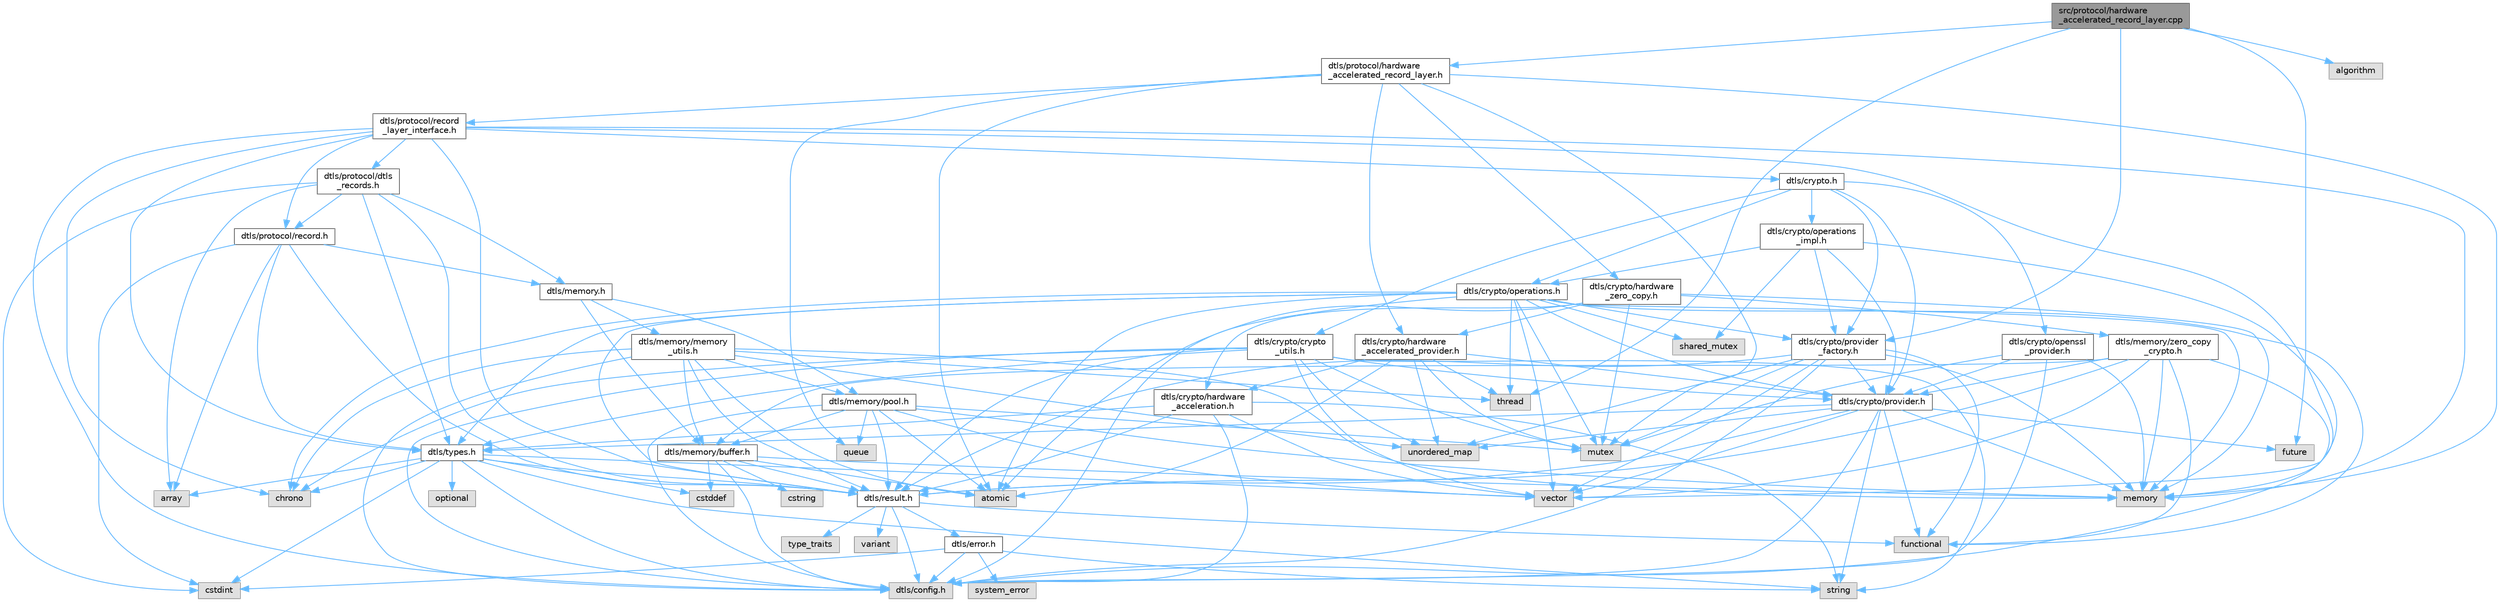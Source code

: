 digraph "src/protocol/hardware_accelerated_record_layer.cpp"
{
 // LATEX_PDF_SIZE
  bgcolor="transparent";
  edge [fontname=Helvetica,fontsize=10,labelfontname=Helvetica,labelfontsize=10];
  node [fontname=Helvetica,fontsize=10,shape=box,height=0.2,width=0.4];
  Node1 [id="Node000001",label="src/protocol/hardware\l_accelerated_record_layer.cpp",height=0.2,width=0.4,color="gray40", fillcolor="grey60", style="filled", fontcolor="black",tooltip=" "];
  Node1 -> Node2 [id="edge1_Node000001_Node000002",color="steelblue1",style="solid",tooltip=" "];
  Node2 [id="Node000002",label="dtls/protocol/hardware\l_accelerated_record_layer.h",height=0.2,width=0.4,color="grey40", fillcolor="white", style="filled",URL="$hardware__accelerated__record__layer_8h.html",tooltip=" "];
  Node2 -> Node3 [id="edge2_Node000002_Node000003",color="steelblue1",style="solid",tooltip=" "];
  Node3 [id="Node000003",label="dtls/protocol/record\l_layer_interface.h",height=0.2,width=0.4,color="grey40", fillcolor="white", style="filled",URL="$record__layer__interface_8h.html",tooltip=" "];
  Node3 -> Node4 [id="edge3_Node000003_Node000004",color="steelblue1",style="solid",tooltip=" "];
  Node4 [id="Node000004",label="dtls/config.h",height=0.2,width=0.4,color="grey60", fillcolor="#E0E0E0", style="filled",tooltip=" "];
  Node3 -> Node5 [id="edge4_Node000003_Node000005",color="steelblue1",style="solid",tooltip=" "];
  Node5 [id="Node000005",label="dtls/types.h",height=0.2,width=0.4,color="grey40", fillcolor="white", style="filled",URL="$types_8h.html",tooltip="Core DTLS v1.3 Protocol Types and Constants."];
  Node5 -> Node4 [id="edge5_Node000005_Node000004",color="steelblue1",style="solid",tooltip=" "];
  Node5 -> Node6 [id="edge6_Node000005_Node000006",color="steelblue1",style="solid",tooltip=" "];
  Node6 [id="Node000006",label="dtls/result.h",height=0.2,width=0.4,color="grey40", fillcolor="white", style="filled",URL="$result_8h.html",tooltip=" "];
  Node6 -> Node4 [id="edge7_Node000006_Node000004",color="steelblue1",style="solid",tooltip=" "];
  Node6 -> Node7 [id="edge8_Node000006_Node000007",color="steelblue1",style="solid",tooltip=" "];
  Node7 [id="Node000007",label="dtls/error.h",height=0.2,width=0.4,color="grey40", fillcolor="white", style="filled",URL="$error_8h.html",tooltip=" "];
  Node7 -> Node4 [id="edge9_Node000007_Node000004",color="steelblue1",style="solid",tooltip=" "];
  Node7 -> Node8 [id="edge10_Node000007_Node000008",color="steelblue1",style="solid",tooltip=" "];
  Node8 [id="Node000008",label="system_error",height=0.2,width=0.4,color="grey60", fillcolor="#E0E0E0", style="filled",tooltip=" "];
  Node7 -> Node9 [id="edge11_Node000007_Node000009",color="steelblue1",style="solid",tooltip=" "];
  Node9 [id="Node000009",label="string",height=0.2,width=0.4,color="grey60", fillcolor="#E0E0E0", style="filled",tooltip=" "];
  Node7 -> Node10 [id="edge12_Node000007_Node000010",color="steelblue1",style="solid",tooltip=" "];
  Node10 [id="Node000010",label="cstdint",height=0.2,width=0.4,color="grey60", fillcolor="#E0E0E0", style="filled",tooltip=" "];
  Node6 -> Node11 [id="edge13_Node000006_Node000011",color="steelblue1",style="solid",tooltip=" "];
  Node11 [id="Node000011",label="variant",height=0.2,width=0.4,color="grey60", fillcolor="#E0E0E0", style="filled",tooltip=" "];
  Node6 -> Node12 [id="edge14_Node000006_Node000012",color="steelblue1",style="solid",tooltip=" "];
  Node12 [id="Node000012",label="functional",height=0.2,width=0.4,color="grey60", fillcolor="#E0E0E0", style="filled",tooltip=" "];
  Node6 -> Node13 [id="edge15_Node000006_Node000013",color="steelblue1",style="solid",tooltip=" "];
  Node13 [id="Node000013",label="type_traits",height=0.2,width=0.4,color="grey60", fillcolor="#E0E0E0", style="filled",tooltip=" "];
  Node5 -> Node10 [id="edge16_Node000005_Node000010",color="steelblue1",style="solid",tooltip=" "];
  Node5 -> Node14 [id="edge17_Node000005_Node000014",color="steelblue1",style="solid",tooltip=" "];
  Node14 [id="Node000014",label="cstddef",height=0.2,width=0.4,color="grey60", fillcolor="#E0E0E0", style="filled",tooltip=" "];
  Node5 -> Node15 [id="edge18_Node000005_Node000015",color="steelblue1",style="solid",tooltip=" "];
  Node15 [id="Node000015",label="array",height=0.2,width=0.4,color="grey60", fillcolor="#E0E0E0", style="filled",tooltip=" "];
  Node5 -> Node16 [id="edge19_Node000005_Node000016",color="steelblue1",style="solid",tooltip=" "];
  Node16 [id="Node000016",label="vector",height=0.2,width=0.4,color="grey60", fillcolor="#E0E0E0", style="filled",tooltip=" "];
  Node5 -> Node9 [id="edge20_Node000005_Node000009",color="steelblue1",style="solid",tooltip=" "];
  Node5 -> Node17 [id="edge21_Node000005_Node000017",color="steelblue1",style="solid",tooltip=" "];
  Node17 [id="Node000017",label="chrono",height=0.2,width=0.4,color="grey60", fillcolor="#E0E0E0", style="filled",tooltip=" "];
  Node5 -> Node18 [id="edge22_Node000005_Node000018",color="steelblue1",style="solid",tooltip=" "];
  Node18 [id="Node000018",label="optional",height=0.2,width=0.4,color="grey60", fillcolor="#E0E0E0", style="filled",tooltip=" "];
  Node3 -> Node6 [id="edge23_Node000003_Node000006",color="steelblue1",style="solid",tooltip=" "];
  Node3 -> Node19 [id="edge24_Node000003_Node000019",color="steelblue1",style="solid",tooltip=" "];
  Node19 [id="Node000019",label="dtls/protocol/record.h",height=0.2,width=0.4,color="grey40", fillcolor="white", style="filled",URL="$record_8h.html",tooltip=" "];
  Node19 -> Node5 [id="edge25_Node000019_Node000005",color="steelblue1",style="solid",tooltip=" "];
  Node19 -> Node6 [id="edge26_Node000019_Node000006",color="steelblue1",style="solid",tooltip=" "];
  Node19 -> Node20 [id="edge27_Node000019_Node000020",color="steelblue1",style="solid",tooltip=" "];
  Node20 [id="Node000020",label="dtls/memory.h",height=0.2,width=0.4,color="grey40", fillcolor="white", style="filled",URL="$memory_8h.html",tooltip=" "];
  Node20 -> Node21 [id="edge28_Node000020_Node000021",color="steelblue1",style="solid",tooltip=" "];
  Node21 [id="Node000021",label="dtls/memory/buffer.h",height=0.2,width=0.4,color="grey40", fillcolor="white", style="filled",URL="$buffer_8h.html",tooltip=" "];
  Node21 -> Node4 [id="edge29_Node000021_Node000004",color="steelblue1",style="solid",tooltip=" "];
  Node21 -> Node6 [id="edge30_Node000021_Node000006",color="steelblue1",style="solid",tooltip=" "];
  Node21 -> Node22 [id="edge31_Node000021_Node000022",color="steelblue1",style="solid",tooltip=" "];
  Node22 [id="Node000022",label="memory",height=0.2,width=0.4,color="grey60", fillcolor="#E0E0E0", style="filled",tooltip=" "];
  Node21 -> Node14 [id="edge32_Node000021_Node000014",color="steelblue1",style="solid",tooltip=" "];
  Node21 -> Node23 [id="edge33_Node000021_Node000023",color="steelblue1",style="solid",tooltip=" "];
  Node23 [id="Node000023",label="cstring",height=0.2,width=0.4,color="grey60", fillcolor="#E0E0E0", style="filled",tooltip=" "];
  Node21 -> Node24 [id="edge34_Node000021_Node000024",color="steelblue1",style="solid",tooltip=" "];
  Node24 [id="Node000024",label="atomic",height=0.2,width=0.4,color="grey60", fillcolor="#E0E0E0", style="filled",tooltip=" "];
  Node20 -> Node25 [id="edge35_Node000020_Node000025",color="steelblue1",style="solid",tooltip=" "];
  Node25 [id="Node000025",label="dtls/memory/pool.h",height=0.2,width=0.4,color="grey40", fillcolor="white", style="filled",URL="$pool_8h.html",tooltip=" "];
  Node25 -> Node4 [id="edge36_Node000025_Node000004",color="steelblue1",style="solid",tooltip=" "];
  Node25 -> Node6 [id="edge37_Node000025_Node000006",color="steelblue1",style="solid",tooltip=" "];
  Node25 -> Node21 [id="edge38_Node000025_Node000021",color="steelblue1",style="solid",tooltip=" "];
  Node25 -> Node22 [id="edge39_Node000025_Node000022",color="steelblue1",style="solid",tooltip=" "];
  Node25 -> Node26 [id="edge40_Node000025_Node000026",color="steelblue1",style="solid",tooltip=" "];
  Node26 [id="Node000026",label="queue",height=0.2,width=0.4,color="grey60", fillcolor="#E0E0E0", style="filled",tooltip=" "];
  Node25 -> Node27 [id="edge41_Node000025_Node000027",color="steelblue1",style="solid",tooltip=" "];
  Node27 [id="Node000027",label="mutex",height=0.2,width=0.4,color="grey60", fillcolor="#E0E0E0", style="filled",tooltip=" "];
  Node25 -> Node24 [id="edge42_Node000025_Node000024",color="steelblue1",style="solid",tooltip=" "];
  Node25 -> Node16 [id="edge43_Node000025_Node000016",color="steelblue1",style="solid",tooltip=" "];
  Node20 -> Node28 [id="edge44_Node000020_Node000028",color="steelblue1",style="solid",tooltip=" "];
  Node28 [id="Node000028",label="dtls/memory/memory\l_utils.h",height=0.2,width=0.4,color="grey40", fillcolor="white", style="filled",URL="$memory__utils_8h.html",tooltip=" "];
  Node28 -> Node4 [id="edge45_Node000028_Node000004",color="steelblue1",style="solid",tooltip=" "];
  Node28 -> Node6 [id="edge46_Node000028_Node000006",color="steelblue1",style="solid",tooltip=" "];
  Node28 -> Node21 [id="edge47_Node000028_Node000021",color="steelblue1",style="solid",tooltip=" "];
  Node28 -> Node25 [id="edge48_Node000028_Node000025",color="steelblue1",style="solid",tooltip=" "];
  Node28 -> Node22 [id="edge49_Node000028_Node000022",color="steelblue1",style="solid",tooltip=" "];
  Node28 -> Node17 [id="edge50_Node000028_Node000017",color="steelblue1",style="solid",tooltip=" "];
  Node28 -> Node24 [id="edge51_Node000028_Node000024",color="steelblue1",style="solid",tooltip=" "];
  Node28 -> Node29 [id="edge52_Node000028_Node000029",color="steelblue1",style="solid",tooltip=" "];
  Node29 [id="Node000029",label="unordered_map",height=0.2,width=0.4,color="grey60", fillcolor="#E0E0E0", style="filled",tooltip=" "];
  Node28 -> Node30 [id="edge53_Node000028_Node000030",color="steelblue1",style="solid",tooltip=" "];
  Node30 [id="Node000030",label="thread",height=0.2,width=0.4,color="grey60", fillcolor="#E0E0E0", style="filled",tooltip=" "];
  Node19 -> Node10 [id="edge54_Node000019_Node000010",color="steelblue1",style="solid",tooltip=" "];
  Node19 -> Node15 [id="edge55_Node000019_Node000015",color="steelblue1",style="solid",tooltip=" "];
  Node3 -> Node31 [id="edge56_Node000003_Node000031",color="steelblue1",style="solid",tooltip=" "];
  Node31 [id="Node000031",label="dtls/protocol/dtls\l_records.h",height=0.2,width=0.4,color="grey40", fillcolor="white", style="filled",URL="$dtls__records_8h.html",tooltip=" "];
  Node31 -> Node5 [id="edge57_Node000031_Node000005",color="steelblue1",style="solid",tooltip=" "];
  Node31 -> Node6 [id="edge58_Node000031_Node000006",color="steelblue1",style="solid",tooltip=" "];
  Node31 -> Node20 [id="edge59_Node000031_Node000020",color="steelblue1",style="solid",tooltip=" "];
  Node31 -> Node19 [id="edge60_Node000031_Node000019",color="steelblue1",style="solid",tooltip=" "];
  Node31 -> Node10 [id="edge61_Node000031_Node000010",color="steelblue1",style="solid",tooltip=" "];
  Node31 -> Node15 [id="edge62_Node000031_Node000015",color="steelblue1",style="solid",tooltip=" "];
  Node3 -> Node32 [id="edge63_Node000003_Node000032",color="steelblue1",style="solid",tooltip=" "];
  Node32 [id="Node000032",label="dtls/crypto.h",height=0.2,width=0.4,color="grey40", fillcolor="white", style="filled",URL="$crypto_8h.html",tooltip=" "];
  Node32 -> Node33 [id="edge64_Node000032_Node000033",color="steelblue1",style="solid",tooltip=" "];
  Node33 [id="Node000033",label="dtls/crypto/provider.h",height=0.2,width=0.4,color="grey40", fillcolor="white", style="filled",URL="$provider_8h.html",tooltip="DTLS v1.3 Cryptographic Provider Interface."];
  Node33 -> Node4 [id="edge65_Node000033_Node000004",color="steelblue1",style="solid",tooltip=" "];
  Node33 -> Node5 [id="edge66_Node000033_Node000005",color="steelblue1",style="solid",tooltip=" "];
  Node33 -> Node6 [id="edge67_Node000033_Node000006",color="steelblue1",style="solid",tooltip=" "];
  Node33 -> Node22 [id="edge68_Node000033_Node000022",color="steelblue1",style="solid",tooltip=" "];
  Node33 -> Node16 [id="edge69_Node000033_Node000016",color="steelblue1",style="solid",tooltip=" "];
  Node33 -> Node9 [id="edge70_Node000033_Node000009",color="steelblue1",style="solid",tooltip=" "];
  Node33 -> Node12 [id="edge71_Node000033_Node000012",color="steelblue1",style="solid",tooltip=" "];
  Node33 -> Node34 [id="edge72_Node000033_Node000034",color="steelblue1",style="solid",tooltip=" "];
  Node34 [id="Node000034",label="future",height=0.2,width=0.4,color="grey60", fillcolor="#E0E0E0", style="filled",tooltip=" "];
  Node33 -> Node29 [id="edge73_Node000033_Node000029",color="steelblue1",style="solid",tooltip=" "];
  Node32 -> Node35 [id="edge74_Node000032_Node000035",color="steelblue1",style="solid",tooltip=" "];
  Node35 [id="Node000035",label="dtls/crypto/provider\l_factory.h",height=0.2,width=0.4,color="grey40", fillcolor="white", style="filled",URL="$provider__factory_8h.html",tooltip=" "];
  Node35 -> Node4 [id="edge75_Node000035_Node000004",color="steelblue1",style="solid",tooltip=" "];
  Node35 -> Node33 [id="edge76_Node000035_Node000033",color="steelblue1",style="solid",tooltip=" "];
  Node35 -> Node6 [id="edge77_Node000035_Node000006",color="steelblue1",style="solid",tooltip=" "];
  Node35 -> Node22 [id="edge78_Node000035_Node000022",color="steelblue1",style="solid",tooltip=" "];
  Node35 -> Node16 [id="edge79_Node000035_Node000016",color="steelblue1",style="solid",tooltip=" "];
  Node35 -> Node12 [id="edge80_Node000035_Node000012",color="steelblue1",style="solid",tooltip=" "];
  Node35 -> Node29 [id="edge81_Node000035_Node000029",color="steelblue1",style="solid",tooltip=" "];
  Node35 -> Node27 [id="edge82_Node000035_Node000027",color="steelblue1",style="solid",tooltip=" "];
  Node32 -> Node36 [id="edge83_Node000032_Node000036",color="steelblue1",style="solid",tooltip=" "];
  Node36 [id="Node000036",label="dtls/crypto/openssl\l_provider.h",height=0.2,width=0.4,color="grey40", fillcolor="white", style="filled",URL="$openssl__provider_8h.html",tooltip=" "];
  Node36 -> Node4 [id="edge84_Node000036_Node000004",color="steelblue1",style="solid",tooltip=" "];
  Node36 -> Node33 [id="edge85_Node000036_Node000033",color="steelblue1",style="solid",tooltip=" "];
  Node36 -> Node22 [id="edge86_Node000036_Node000022",color="steelblue1",style="solid",tooltip=" "];
  Node36 -> Node27 [id="edge87_Node000036_Node000027",color="steelblue1",style="solid",tooltip=" "];
  Node32 -> Node37 [id="edge88_Node000032_Node000037",color="steelblue1",style="solid",tooltip=" "];
  Node37 [id="Node000037",label="dtls/crypto/crypto\l_utils.h",height=0.2,width=0.4,color="grey40", fillcolor="white", style="filled",URL="$crypto__utils_8h.html",tooltip=" "];
  Node37 -> Node4 [id="edge89_Node000037_Node000004",color="steelblue1",style="solid",tooltip=" "];
  Node37 -> Node5 [id="edge90_Node000037_Node000005",color="steelblue1",style="solid",tooltip=" "];
  Node37 -> Node6 [id="edge91_Node000037_Node000006",color="steelblue1",style="solid",tooltip=" "];
  Node37 -> Node33 [id="edge92_Node000037_Node000033",color="steelblue1",style="solid",tooltip=" "];
  Node37 -> Node16 [id="edge93_Node000037_Node000016",color="steelblue1",style="solid",tooltip=" "];
  Node37 -> Node9 [id="edge94_Node000037_Node000009",color="steelblue1",style="solid",tooltip=" "];
  Node37 -> Node17 [id="edge95_Node000037_Node000017",color="steelblue1",style="solid",tooltip=" "];
  Node37 -> Node27 [id="edge96_Node000037_Node000027",color="steelblue1",style="solid",tooltip=" "];
  Node37 -> Node29 [id="edge97_Node000037_Node000029",color="steelblue1",style="solid",tooltip=" "];
  Node32 -> Node38 [id="edge98_Node000032_Node000038",color="steelblue1",style="solid",tooltip=" "];
  Node38 [id="Node000038",label="dtls/crypto/operations.h",height=0.2,width=0.4,color="grey40", fillcolor="white", style="filled",URL="$operations_8h.html",tooltip=" "];
  Node38 -> Node4 [id="edge99_Node000038_Node000004",color="steelblue1",style="solid",tooltip=" "];
  Node38 -> Node5 [id="edge100_Node000038_Node000005",color="steelblue1",style="solid",tooltip=" "];
  Node38 -> Node6 [id="edge101_Node000038_Node000006",color="steelblue1",style="solid",tooltip=" "];
  Node38 -> Node33 [id="edge102_Node000038_Node000033",color="steelblue1",style="solid",tooltip=" "];
  Node38 -> Node35 [id="edge103_Node000038_Node000035",color="steelblue1",style="solid",tooltip=" "];
  Node38 -> Node22 [id="edge104_Node000038_Node000022",color="steelblue1",style="solid",tooltip=" "];
  Node38 -> Node16 [id="edge105_Node000038_Node000016",color="steelblue1",style="solid",tooltip=" "];
  Node38 -> Node12 [id="edge106_Node000038_Node000012",color="steelblue1",style="solid",tooltip=" "];
  Node38 -> Node39 [id="edge107_Node000038_Node000039",color="steelblue1",style="solid",tooltip=" "];
  Node39 [id="Node000039",label="shared_mutex",height=0.2,width=0.4,color="grey60", fillcolor="#E0E0E0", style="filled",tooltip=" "];
  Node38 -> Node24 [id="edge108_Node000038_Node000024",color="steelblue1",style="solid",tooltip=" "];
  Node38 -> Node30 [id="edge109_Node000038_Node000030",color="steelblue1",style="solid",tooltip=" "];
  Node38 -> Node27 [id="edge110_Node000038_Node000027",color="steelblue1",style="solid",tooltip=" "];
  Node38 -> Node17 [id="edge111_Node000038_Node000017",color="steelblue1",style="solid",tooltip=" "];
  Node32 -> Node40 [id="edge112_Node000032_Node000040",color="steelblue1",style="solid",tooltip=" "];
  Node40 [id="Node000040",label="dtls/crypto/operations\l_impl.h",height=0.2,width=0.4,color="grey40", fillcolor="white", style="filled",URL="$operations__impl_8h.html",tooltip=" "];
  Node40 -> Node38 [id="edge113_Node000040_Node000038",color="steelblue1",style="solid",tooltip=" "];
  Node40 -> Node33 [id="edge114_Node000040_Node000033",color="steelblue1",style="solid",tooltip=" "];
  Node40 -> Node35 [id="edge115_Node000040_Node000035",color="steelblue1",style="solid",tooltip=" "];
  Node40 -> Node22 [id="edge116_Node000040_Node000022",color="steelblue1",style="solid",tooltip=" "];
  Node40 -> Node39 [id="edge117_Node000040_Node000039",color="steelblue1",style="solid",tooltip=" "];
  Node3 -> Node22 [id="edge118_Node000003_Node000022",color="steelblue1",style="solid",tooltip=" "];
  Node3 -> Node16 [id="edge119_Node000003_Node000016",color="steelblue1",style="solid",tooltip=" "];
  Node3 -> Node17 [id="edge120_Node000003_Node000017",color="steelblue1",style="solid",tooltip=" "];
  Node2 -> Node41 [id="edge121_Node000002_Node000041",color="steelblue1",style="solid",tooltip=" "];
  Node41 [id="Node000041",label="dtls/crypto/hardware\l_zero_copy.h",height=0.2,width=0.4,color="grey40", fillcolor="white", style="filled",URL="$hardware__zero__copy_8h.html",tooltip=" "];
  Node41 -> Node42 [id="edge122_Node000041_Node000042",color="steelblue1",style="solid",tooltip=" "];
  Node42 [id="Node000042",label="dtls/memory/zero_copy\l_crypto.h",height=0.2,width=0.4,color="grey40", fillcolor="white", style="filled",URL="$zero__copy__crypto_8h.html",tooltip=" "];
  Node42 -> Node4 [id="edge123_Node000042_Node000004",color="steelblue1",style="solid",tooltip=" "];
  Node42 -> Node6 [id="edge124_Node000042_Node000006",color="steelblue1",style="solid",tooltip=" "];
  Node42 -> Node21 [id="edge125_Node000042_Node000021",color="steelblue1",style="solid",tooltip=" "];
  Node42 -> Node33 [id="edge126_Node000042_Node000033",color="steelblue1",style="solid",tooltip=" "];
  Node42 -> Node22 [id="edge127_Node000042_Node000022",color="steelblue1",style="solid",tooltip=" "];
  Node42 -> Node16 [id="edge128_Node000042_Node000016",color="steelblue1",style="solid",tooltip=" "];
  Node42 -> Node12 [id="edge129_Node000042_Node000012",color="steelblue1",style="solid",tooltip=" "];
  Node41 -> Node43 [id="edge130_Node000041_Node000043",color="steelblue1",style="solid",tooltip=" "];
  Node43 [id="Node000043",label="dtls/crypto/hardware\l_acceleration.h",height=0.2,width=0.4,color="grey40", fillcolor="white", style="filled",URL="$hardware__acceleration_8h.html",tooltip=" "];
  Node43 -> Node4 [id="edge131_Node000043_Node000004",color="steelblue1",style="solid",tooltip=" "];
  Node43 -> Node6 [id="edge132_Node000043_Node000006",color="steelblue1",style="solid",tooltip=" "];
  Node43 -> Node5 [id="edge133_Node000043_Node000005",color="steelblue1",style="solid",tooltip=" "];
  Node43 -> Node16 [id="edge134_Node000043_Node000016",color="steelblue1",style="solid",tooltip=" "];
  Node43 -> Node9 [id="edge135_Node000043_Node000009",color="steelblue1",style="solid",tooltip=" "];
  Node41 -> Node44 [id="edge136_Node000041_Node000044",color="steelblue1",style="solid",tooltip=" "];
  Node44 [id="Node000044",label="dtls/crypto/hardware\l_accelerated_provider.h",height=0.2,width=0.4,color="grey40", fillcolor="white", style="filled",URL="$hardware__accelerated__provider_8h.html",tooltip=" "];
  Node44 -> Node33 [id="edge137_Node000044_Node000033",color="steelblue1",style="solid",tooltip=" "];
  Node44 -> Node43 [id="edge138_Node000044_Node000043",color="steelblue1",style="solid",tooltip=" "];
  Node44 -> Node24 [id="edge139_Node000044_Node000024",color="steelblue1",style="solid",tooltip=" "];
  Node44 -> Node27 [id="edge140_Node000044_Node000027",color="steelblue1",style="solid",tooltip=" "];
  Node44 -> Node29 [id="edge141_Node000044_Node000029",color="steelblue1",style="solid",tooltip=" "];
  Node44 -> Node30 [id="edge142_Node000044_Node000030",color="steelblue1",style="solid",tooltip=" "];
  Node41 -> Node22 [id="edge143_Node000041_Node000022",color="steelblue1",style="solid",tooltip=" "];
  Node41 -> Node24 [id="edge144_Node000041_Node000024",color="steelblue1",style="solid",tooltip=" "];
  Node41 -> Node27 [id="edge145_Node000041_Node000027",color="steelblue1",style="solid",tooltip=" "];
  Node2 -> Node44 [id="edge146_Node000002_Node000044",color="steelblue1",style="solid",tooltip=" "];
  Node2 -> Node22 [id="edge147_Node000002_Node000022",color="steelblue1",style="solid",tooltip=" "];
  Node2 -> Node24 [id="edge148_Node000002_Node000024",color="steelblue1",style="solid",tooltip=" "];
  Node2 -> Node27 [id="edge149_Node000002_Node000027",color="steelblue1",style="solid",tooltip=" "];
  Node2 -> Node26 [id="edge150_Node000002_Node000026",color="steelblue1",style="solid",tooltip=" "];
  Node1 -> Node35 [id="edge151_Node000001_Node000035",color="steelblue1",style="solid",tooltip=" "];
  Node1 -> Node45 [id="edge152_Node000001_Node000045",color="steelblue1",style="solid",tooltip=" "];
  Node45 [id="Node000045",label="algorithm",height=0.2,width=0.4,color="grey60", fillcolor="#E0E0E0", style="filled",tooltip=" "];
  Node1 -> Node30 [id="edge153_Node000001_Node000030",color="steelblue1",style="solid",tooltip=" "];
  Node1 -> Node34 [id="edge154_Node000001_Node000034",color="steelblue1",style="solid",tooltip=" "];
}
